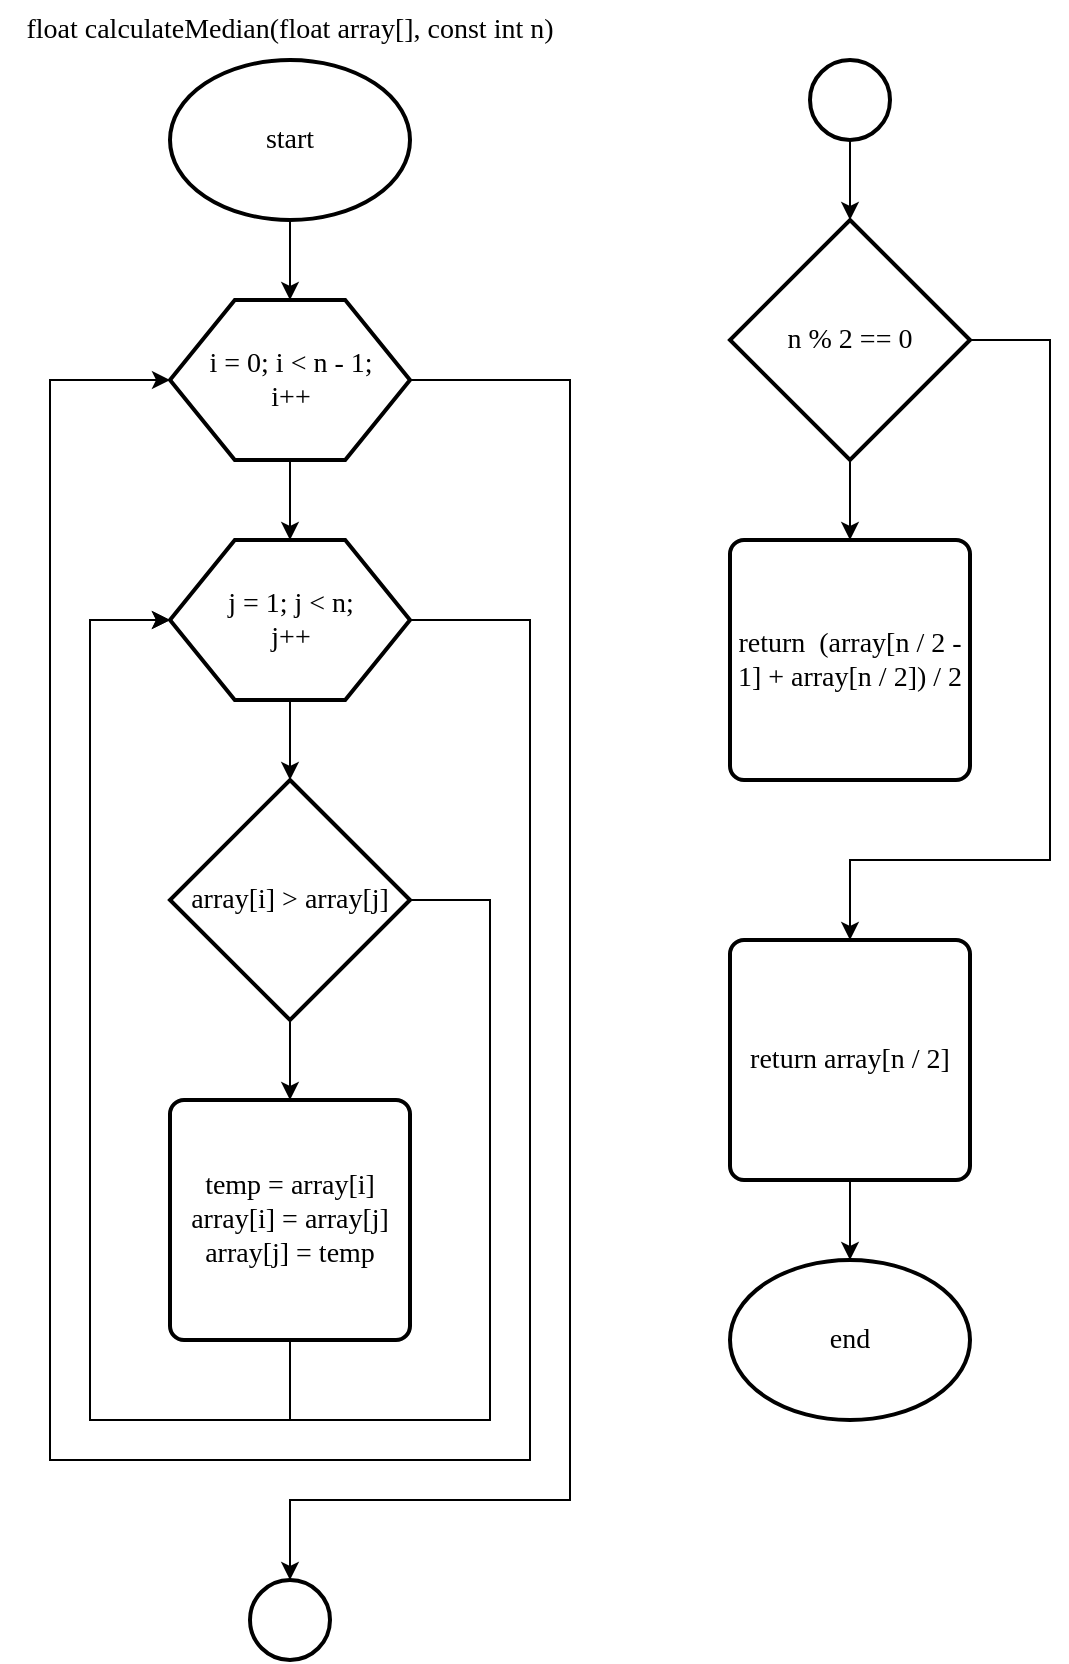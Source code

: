 <mxfile version="24.8.6">
  <diagram name="Страница — 1" id="nXvdPj-krLyC_MkRMA_-">
    <mxGraphModel dx="922" dy="509" grid="1" gridSize="10" guides="1" tooltips="1" connect="1" arrows="1" fold="1" page="1" pageScale="1" pageWidth="827" pageHeight="1169" math="0" shadow="0">
      <root>
        <mxCell id="0" />
        <mxCell id="1" parent="0" />
        <mxCell id="rmhFWDHt5s8hhCiMn_TT-1" value="start" style="strokeWidth=2;html=1;shape=mxgraph.flowchart.start_1;whiteSpace=wrap;fontFamily=Times New Roman;fontSize=14;" vertex="1" parent="1">
          <mxGeometry x="280" y="40" width="120" height="80" as="geometry" />
        </mxCell>
        <mxCell id="rmhFWDHt5s8hhCiMn_TT-3" value="j = 1; j &amp;lt; n;&lt;div style=&quot;font-size: 14px;&quot;&gt;j++&lt;/div&gt;" style="verticalLabelPosition=middle;verticalAlign=middle;html=1;shape=hexagon;perimeter=hexagonPerimeter2;arcSize=6;size=0.27;strokeWidth=2;labelPosition=center;align=center;fontFamily=Times New Roman;fontSize=14;" vertex="1" parent="1">
          <mxGeometry x="280" y="280" width="120" height="80" as="geometry" />
        </mxCell>
        <mxCell id="rmhFWDHt5s8hhCiMn_TT-5" value="end" style="strokeWidth=2;html=1;shape=mxgraph.flowchart.start_1;whiteSpace=wrap;fontFamily=Times New Roman;fontSize=14;" vertex="1" parent="1">
          <mxGeometry x="560" y="640" width="120" height="80" as="geometry" />
        </mxCell>
        <mxCell id="rmhFWDHt5s8hhCiMn_TT-6" value="float calculateMedian(float array[], const int n)" style="text;html=1;align=center;verticalAlign=middle;whiteSpace=wrap;rounded=0;fontFamily=Times New Roman;fontSize=14;" vertex="1" parent="1">
          <mxGeometry x="195" y="10" width="290" height="30" as="geometry" />
        </mxCell>
        <mxCell id="rmhFWDHt5s8hhCiMn_TT-8" value="" style="endArrow=classic;html=1;rounded=0;exitX=0.5;exitY=1;exitDx=0;exitDy=0;exitPerimeter=0;fontFamily=Times New Roman;fontSize=14;entryX=0.5;entryY=0;entryDx=0;entryDy=0;" edge="1" parent="1" source="rmhFWDHt5s8hhCiMn_TT-1" target="rmhFWDHt5s8hhCiMn_TT-14">
          <mxGeometry width="50" height="50" relative="1" as="geometry">
            <mxPoint x="390" y="220" as="sourcePoint" />
            <mxPoint x="420" y="130" as="targetPoint" />
          </mxGeometry>
        </mxCell>
        <mxCell id="rmhFWDHt5s8hhCiMn_TT-9" value="" style="endArrow=classic;html=1;rounded=0;exitX=0.5;exitY=1;exitDx=0;exitDy=0;entryX=0.5;entryY=0;entryDx=0;entryDy=0;fontFamily=Times New Roman;fontSize=14;" edge="1" parent="1" source="rmhFWDHt5s8hhCiMn_TT-14" target="rmhFWDHt5s8hhCiMn_TT-3">
          <mxGeometry width="50" height="50" relative="1" as="geometry">
            <mxPoint x="340" y="280" as="sourcePoint" />
            <mxPoint x="350" y="170" as="targetPoint" />
          </mxGeometry>
        </mxCell>
        <mxCell id="rmhFWDHt5s8hhCiMn_TT-10" value="" style="endArrow=classic;html=1;rounded=0;exitX=0.5;exitY=1;exitDx=0;exitDy=0;fontFamily=Times New Roman;fontSize=14;entryX=0.5;entryY=0;entryDx=0;entryDy=0;entryPerimeter=0;" edge="1" parent="1" source="rmhFWDHt5s8hhCiMn_TT-3" target="rmhFWDHt5s8hhCiMn_TT-15">
          <mxGeometry width="50" height="50" relative="1" as="geometry">
            <mxPoint x="350" y="250" as="sourcePoint" />
            <mxPoint x="380" y="390" as="targetPoint" />
          </mxGeometry>
        </mxCell>
        <mxCell id="rmhFWDHt5s8hhCiMn_TT-14" value="i = 0; i &amp;lt; n - 1;&lt;div style=&quot;font-size: 14px;&quot;&gt;i++&lt;/div&gt;" style="verticalLabelPosition=middle;verticalAlign=middle;html=1;shape=hexagon;perimeter=hexagonPerimeter2;arcSize=6;size=0.27;strokeWidth=2;labelPosition=center;align=center;fontFamily=Times New Roman;fontSize=14;" vertex="1" parent="1">
          <mxGeometry x="280" y="160" width="120" height="80" as="geometry" />
        </mxCell>
        <mxCell id="rmhFWDHt5s8hhCiMn_TT-15" value="array[i] &amp;gt; array[j]" style="strokeWidth=2;html=1;shape=mxgraph.flowchart.decision;whiteSpace=wrap;fontFamily=Times New Roman;fontSize=14;" vertex="1" parent="1">
          <mxGeometry x="280" y="400" width="120" height="120" as="geometry" />
        </mxCell>
        <mxCell id="rmhFWDHt5s8hhCiMn_TT-16" value="temp = array[i]&lt;div style=&quot;font-size: 14px;&quot;&gt;array[i] = array[j]&lt;/div&gt;&lt;div style=&quot;font-size: 14px;&quot;&gt;array[j] = temp&lt;/div&gt;" style="rounded=1;whiteSpace=wrap;html=1;absoluteArcSize=1;arcSize=14;strokeWidth=2;fontFamily=Times New Roman;fontSize=14;" vertex="1" parent="1">
          <mxGeometry x="280" y="560" width="120" height="120" as="geometry" />
        </mxCell>
        <mxCell id="rmhFWDHt5s8hhCiMn_TT-17" value="" style="endArrow=classic;html=1;rounded=0;exitX=0.5;exitY=1;exitDx=0;exitDy=0;fontFamily=Times New Roman;fontSize=14;entryX=0.5;entryY=0;entryDx=0;entryDy=0;exitPerimeter=0;" edge="1" parent="1" source="rmhFWDHt5s8hhCiMn_TT-15" target="rmhFWDHt5s8hhCiMn_TT-16">
          <mxGeometry width="50" height="50" relative="1" as="geometry">
            <mxPoint x="350" y="370" as="sourcePoint" />
            <mxPoint x="350" y="410" as="targetPoint" />
          </mxGeometry>
        </mxCell>
        <mxCell id="rmhFWDHt5s8hhCiMn_TT-18" value="" style="endArrow=classic;html=1;rounded=0;exitX=0.5;exitY=1;exitDx=0;exitDy=0;fontFamily=Times New Roman;fontSize=14;entryX=0;entryY=0.5;entryDx=0;entryDy=0;" edge="1" parent="1" source="rmhFWDHt5s8hhCiMn_TT-16" target="rmhFWDHt5s8hhCiMn_TT-3">
          <mxGeometry width="50" height="50" relative="1" as="geometry">
            <mxPoint x="350" y="530" as="sourcePoint" />
            <mxPoint x="350" y="570" as="targetPoint" />
            <Array as="points">
              <mxPoint x="340" y="720" />
              <mxPoint x="240" y="720" />
              <mxPoint x="240" y="320" />
            </Array>
          </mxGeometry>
        </mxCell>
        <mxCell id="rmhFWDHt5s8hhCiMn_TT-19" value="" style="endArrow=classic;html=1;rounded=0;exitX=1;exitY=0.5;exitDx=0;exitDy=0;fontFamily=Times New Roman;fontSize=14;entryX=0;entryY=0.5;entryDx=0;entryDy=0;exitPerimeter=0;" edge="1" parent="1" source="rmhFWDHt5s8hhCiMn_TT-15" target="rmhFWDHt5s8hhCiMn_TT-3">
          <mxGeometry width="50" height="50" relative="1" as="geometry">
            <mxPoint x="350" y="530" as="sourcePoint" />
            <mxPoint x="350" y="570" as="targetPoint" />
            <Array as="points">
              <mxPoint x="440" y="460" />
              <mxPoint x="440" y="720" />
              <mxPoint x="240" y="720" />
              <mxPoint x="240" y="320" />
            </Array>
          </mxGeometry>
        </mxCell>
        <mxCell id="rmhFWDHt5s8hhCiMn_TT-20" value="" style="endArrow=classic;html=1;rounded=0;exitX=1;exitY=0.5;exitDx=0;exitDy=0;fontFamily=Times New Roman;fontSize=14;entryX=0;entryY=0.5;entryDx=0;entryDy=0;" edge="1" parent="1" source="rmhFWDHt5s8hhCiMn_TT-3" target="rmhFWDHt5s8hhCiMn_TT-14">
          <mxGeometry width="50" height="50" relative="1" as="geometry">
            <mxPoint x="350" y="370" as="sourcePoint" />
            <mxPoint x="350" y="410" as="targetPoint" />
            <Array as="points">
              <mxPoint x="460" y="320" />
              <mxPoint x="460" y="740" />
              <mxPoint x="220" y="740" />
              <mxPoint x="220" y="200" />
            </Array>
          </mxGeometry>
        </mxCell>
        <mxCell id="rmhFWDHt5s8hhCiMn_TT-21" value="" style="endArrow=classic;html=1;rounded=0;exitX=1;exitY=0.5;exitDx=0;exitDy=0;fontFamily=Times New Roman;fontSize=14;entryX=0.5;entryY=0;entryDx=0;entryDy=0;entryPerimeter=0;" edge="1" parent="1" source="rmhFWDHt5s8hhCiMn_TT-14" target="rmhFWDHt5s8hhCiMn_TT-28">
          <mxGeometry width="50" height="50" relative="1" as="geometry">
            <mxPoint x="350" y="250" as="sourcePoint" />
            <mxPoint x="340" y="770" as="targetPoint" />
            <Array as="points">
              <mxPoint x="480" y="200" />
              <mxPoint x="480" y="760" />
              <mxPoint x="340" y="760" />
            </Array>
          </mxGeometry>
        </mxCell>
        <mxCell id="rmhFWDHt5s8hhCiMn_TT-22" value="n % 2 == 0" style="strokeWidth=2;html=1;shape=mxgraph.flowchart.decision;whiteSpace=wrap;fontFamily=Times New Roman;fontSize=14;" vertex="1" parent="1">
          <mxGeometry x="560" y="120" width="120" height="120" as="geometry" />
        </mxCell>
        <mxCell id="rmhFWDHt5s8hhCiMn_TT-23" value="return&amp;nbsp; (array[n / 2 - 1] + array[n / 2]) / 2" style="rounded=1;whiteSpace=wrap;html=1;absoluteArcSize=1;arcSize=14;strokeWidth=2;fontFamily=Times New Roman;fontSize=14;" vertex="1" parent="1">
          <mxGeometry x="560" y="280" width="120" height="120" as="geometry" />
        </mxCell>
        <mxCell id="rmhFWDHt5s8hhCiMn_TT-24" value="return array[n / 2]" style="rounded=1;whiteSpace=wrap;html=1;absoluteArcSize=1;arcSize=14;strokeWidth=2;fontFamily=Times New Roman;fontSize=14;" vertex="1" parent="1">
          <mxGeometry x="560" y="480" width="120" height="120" as="geometry" />
        </mxCell>
        <mxCell id="rmhFWDHt5s8hhCiMn_TT-25" value="" style="endArrow=classic;html=1;rounded=0;exitX=0.5;exitY=1;exitDx=0;exitDy=0;fontFamily=Times New Roman;fontSize=14;entryX=0.5;entryY=0;entryDx=0;entryDy=0;exitPerimeter=0;" edge="1" parent="1" source="rmhFWDHt5s8hhCiMn_TT-22" target="rmhFWDHt5s8hhCiMn_TT-23">
          <mxGeometry width="50" height="50" relative="1" as="geometry">
            <mxPoint x="350" y="330" as="sourcePoint" />
            <mxPoint x="350" y="370" as="targetPoint" />
          </mxGeometry>
        </mxCell>
        <mxCell id="rmhFWDHt5s8hhCiMn_TT-26" value="" style="endArrow=classic;html=1;rounded=0;exitX=1;exitY=0.5;exitDx=0;exitDy=0;fontFamily=Times New Roman;fontSize=14;entryX=0.5;entryY=0;entryDx=0;entryDy=0;exitPerimeter=0;" edge="1" parent="1" source="rmhFWDHt5s8hhCiMn_TT-22" target="rmhFWDHt5s8hhCiMn_TT-24">
          <mxGeometry width="50" height="50" relative="1" as="geometry">
            <mxPoint x="630" y="250" as="sourcePoint" />
            <mxPoint x="630" y="290" as="targetPoint" />
            <Array as="points">
              <mxPoint x="720" y="180" />
              <mxPoint x="720" y="440" />
              <mxPoint x="620" y="440" />
            </Array>
          </mxGeometry>
        </mxCell>
        <mxCell id="rmhFWDHt5s8hhCiMn_TT-27" value="" style="endArrow=classic;html=1;rounded=0;exitX=0.5;exitY=1;exitDx=0;exitDy=0;fontFamily=Times New Roman;fontSize=14;entryX=0.5;entryY=0;entryDx=0;entryDy=0;entryPerimeter=0;" edge="1" parent="1" source="rmhFWDHt5s8hhCiMn_TT-24" target="rmhFWDHt5s8hhCiMn_TT-5">
          <mxGeometry width="50" height="50" relative="1" as="geometry">
            <mxPoint x="630" y="250" as="sourcePoint" />
            <mxPoint x="630" y="290" as="targetPoint" />
          </mxGeometry>
        </mxCell>
        <mxCell id="rmhFWDHt5s8hhCiMn_TT-28" value="" style="verticalLabelPosition=bottom;verticalAlign=top;html=1;shape=mxgraph.flowchart.on-page_reference;strokeWidth=2;fontFamily=Times New Roman;fontSize=14;" vertex="1" parent="1">
          <mxGeometry x="320" y="800" width="40" height="40" as="geometry" />
        </mxCell>
        <mxCell id="rmhFWDHt5s8hhCiMn_TT-29" value="" style="verticalLabelPosition=bottom;verticalAlign=top;html=1;shape=mxgraph.flowchart.on-page_reference;strokeWidth=2;fontFamily=Times New Roman;fontSize=14;" vertex="1" parent="1">
          <mxGeometry x="600" y="40" width="40" height="40" as="geometry" />
        </mxCell>
        <mxCell id="rmhFWDHt5s8hhCiMn_TT-30" value="" style="endArrow=classic;html=1;rounded=0;exitX=0.5;exitY=1;exitDx=0;exitDy=0;fontFamily=Times New Roman;fontSize=14;entryX=0.5;entryY=0;entryDx=0;entryDy=0;exitPerimeter=0;entryPerimeter=0;" edge="1" parent="1" source="rmhFWDHt5s8hhCiMn_TT-29" target="rmhFWDHt5s8hhCiMn_TT-22">
          <mxGeometry width="50" height="50" relative="1" as="geometry">
            <mxPoint x="630" y="290" as="sourcePoint" />
            <mxPoint x="630" y="330" as="targetPoint" />
          </mxGeometry>
        </mxCell>
      </root>
    </mxGraphModel>
  </diagram>
</mxfile>
